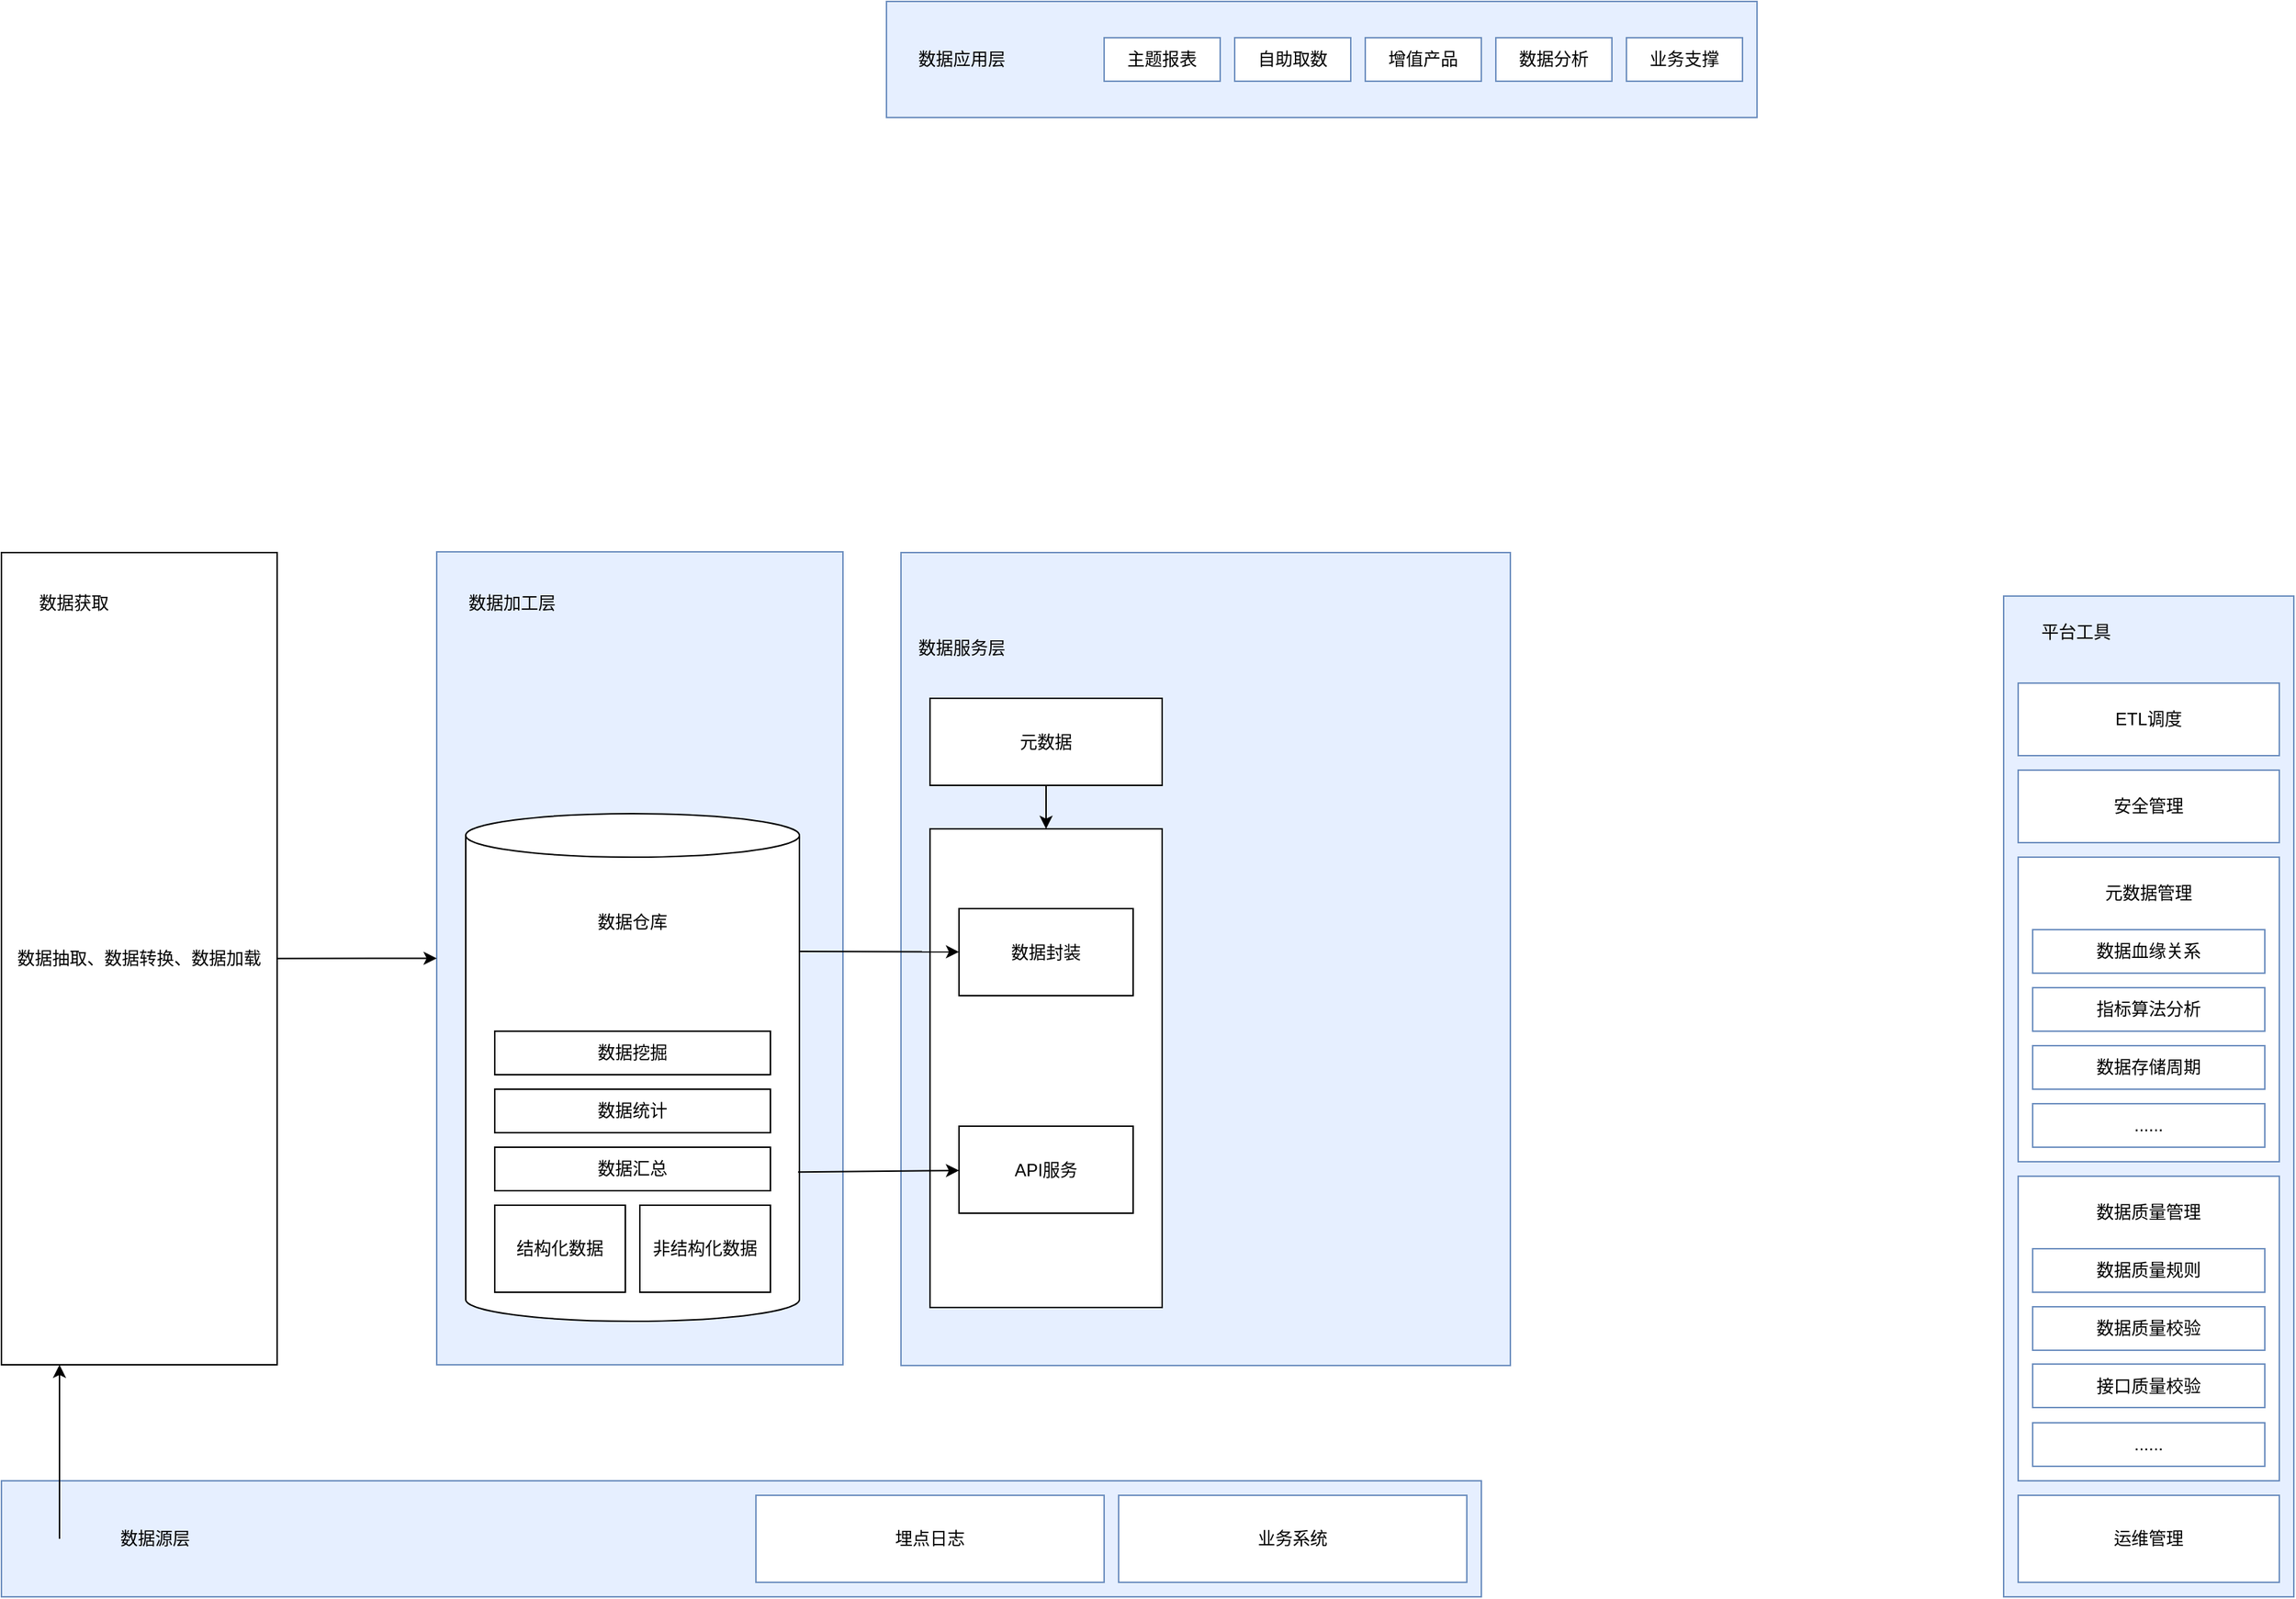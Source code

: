 <mxfile version="21.3.7" type="github">
  <diagram name="第 1 页" id="-9Hubtrp--wDXN0rCE-y">
    <mxGraphModel dx="2261" dy="1909" grid="1" gridSize="10" guides="1" tooltips="1" connect="1" arrows="1" fold="1" page="1" pageScale="1" pageWidth="827" pageHeight="1169" math="0" shadow="0">
      <root>
        <mxCell id="0" />
        <mxCell id="1" parent="0" />
        <mxCell id="ug66OBfkn0VU2JA4BtyB-3" value="" style="rounded=0;whiteSpace=wrap;html=1;fillColor=#E6EFFF;strokeColor=#6C8EBF;" vertex="1" parent="1">
          <mxGeometry y="9.5" width="280" height="560.5" as="geometry" />
        </mxCell>
        <mxCell id="ug66OBfkn0VU2JA4BtyB-4" value="数据加工层" style="text;html=1;strokeColor=none;fillColor=none;align=left;verticalAlign=middle;whiteSpace=wrap;rounded=0;" vertex="1" parent="1">
          <mxGeometry x="20" y="29.5" width="80" height="30" as="geometry" />
        </mxCell>
        <mxCell id="ug66OBfkn0VU2JA4BtyB-8" value="" style="rounded=0;whiteSpace=wrap;html=1;fillColor=#E6EFFF;strokeColor=#6C8EBF;" vertex="1" parent="1">
          <mxGeometry x="-300" y="650" width="1020" height="80" as="geometry" />
        </mxCell>
        <mxCell id="ug66OBfkn0VU2JA4BtyB-9" value="埋点日志" style="rounded=0;whiteSpace=wrap;html=1;strokeColor=#6C8EBF;" vertex="1" parent="1">
          <mxGeometry x="220" y="660" width="240" height="60" as="geometry" />
        </mxCell>
        <mxCell id="ug66OBfkn0VU2JA4BtyB-10" value="业务系统" style="rounded=0;whiteSpace=wrap;html=1;strokeColor=#6C8EBF;" vertex="1" parent="1">
          <mxGeometry x="470" y="660" width="240" height="60" as="geometry" />
        </mxCell>
        <mxCell id="ug66OBfkn0VU2JA4BtyB-11" value="" style="rounded=0;whiteSpace=wrap;html=1;fillColor=#E6EFFF;strokeColor=#6C8EBF;" vertex="1" parent="1">
          <mxGeometry x="320" y="10" width="420" height="560.5" as="geometry" />
        </mxCell>
        <mxCell id="ug66OBfkn0VU2JA4BtyB-12" value="数据服务层" style="text;html=1;strokeColor=none;fillColor=none;align=left;verticalAlign=middle;whiteSpace=wrap;rounded=0;" vertex="1" parent="1">
          <mxGeometry x="330" y="60.5" width="80" height="30" as="geometry" />
        </mxCell>
        <mxCell id="ug66OBfkn0VU2JA4BtyB-14" value="" style="rounded=0;whiteSpace=wrap;html=1;fillColor=#E6EFFF;strokeColor=#6C8EBF;" vertex="1" parent="1">
          <mxGeometry x="1080" y="40" width="200" height="690" as="geometry" />
        </mxCell>
        <mxCell id="ug66OBfkn0VU2JA4BtyB-15" value="平台工具" style="text;html=1;strokeColor=none;fillColor=none;align=center;verticalAlign=middle;whiteSpace=wrap;rounded=0;" vertex="1" parent="1">
          <mxGeometry x="1090" y="50" width="80" height="30" as="geometry" />
        </mxCell>
        <mxCell id="ug66OBfkn0VU2JA4BtyB-16" value="" style="rounded=0;whiteSpace=wrap;html=1;strokeColor=#6C8EBF;" vertex="1" parent="1">
          <mxGeometry x="1090" y="100" width="180" height="50" as="geometry" />
        </mxCell>
        <mxCell id="ug66OBfkn0VU2JA4BtyB-17" value="" style="rounded=0;whiteSpace=wrap;html=1;strokeColor=#6C8EBF;" vertex="1" parent="1">
          <mxGeometry x="1090" y="440" width="180" height="210" as="geometry" />
        </mxCell>
        <mxCell id="ug66OBfkn0VU2JA4BtyB-18" value="运维管理" style="rounded=0;whiteSpace=wrap;html=1;strokeColor=#6C8EBF;" vertex="1" parent="1">
          <mxGeometry x="1090" y="660" width="180" height="60" as="geometry" />
        </mxCell>
        <mxCell id="ug66OBfkn0VU2JA4BtyB-19" value="数据质量规则" style="rounded=0;whiteSpace=wrap;html=1;strokeColor=#6C8EBF;" vertex="1" parent="1">
          <mxGeometry x="1100" y="490" width="160" height="30" as="geometry" />
        </mxCell>
        <mxCell id="ug66OBfkn0VU2JA4BtyB-20" value="接口质量校验" style="rounded=0;whiteSpace=wrap;html=1;strokeColor=#6C8EBF;" vertex="1" parent="1">
          <mxGeometry x="1100" y="569.5" width="160" height="30" as="geometry" />
        </mxCell>
        <mxCell id="ug66OBfkn0VU2JA4BtyB-21" value="数据质量校验" style="rounded=0;whiteSpace=wrap;html=1;strokeColor=#6C8EBF;" vertex="1" parent="1">
          <mxGeometry x="1100" y="530" width="160" height="30" as="geometry" />
        </mxCell>
        <mxCell id="ug66OBfkn0VU2JA4BtyB-22" value="......" style="rounded=0;whiteSpace=wrap;html=1;strokeColor=#6C8EBF;" vertex="1" parent="1">
          <mxGeometry x="1100" y="610" width="160" height="30" as="geometry" />
        </mxCell>
        <mxCell id="ug66OBfkn0VU2JA4BtyB-23" value="数据质量管理" style="text;html=1;strokeColor=#FFFFFF;fillColor=none;align=center;verticalAlign=middle;whiteSpace=wrap;rounded=0;" vertex="1" parent="1">
          <mxGeometry x="1100" y="450" width="160" height="30" as="geometry" />
        </mxCell>
        <mxCell id="ug66OBfkn0VU2JA4BtyB-24" value="" style="rounded=0;whiteSpace=wrap;html=1;strokeColor=#6C8EBF;" vertex="1" parent="1">
          <mxGeometry x="1090" y="220" width="180" height="210" as="geometry" />
        </mxCell>
        <mxCell id="ug66OBfkn0VU2JA4BtyB-25" value="......" style="rounded=0;whiteSpace=wrap;html=1;strokeColor=#6C8EBF;" vertex="1" parent="1">
          <mxGeometry x="1100" y="390" width="160" height="30" as="geometry" />
        </mxCell>
        <mxCell id="ug66OBfkn0VU2JA4BtyB-26" value="数据存储周期" style="rounded=0;whiteSpace=wrap;html=1;strokeColor=#6C8EBF;" vertex="1" parent="1">
          <mxGeometry x="1100" y="350" width="160" height="30" as="geometry" />
        </mxCell>
        <mxCell id="ug66OBfkn0VU2JA4BtyB-27" value="指标算法分析" style="rounded=0;whiteSpace=wrap;html=1;strokeColor=#6C8EBF;" vertex="1" parent="1">
          <mxGeometry x="1100" y="310" width="160" height="30" as="geometry" />
        </mxCell>
        <mxCell id="ug66OBfkn0VU2JA4BtyB-28" value="数据血缘关系" style="rounded=0;whiteSpace=wrap;html=1;strokeColor=#6C8EBF;" vertex="1" parent="1">
          <mxGeometry x="1100" y="270" width="160" height="30" as="geometry" />
        </mxCell>
        <mxCell id="ug66OBfkn0VU2JA4BtyB-29" value="元数据管理" style="text;html=1;strokeColor=#FFFFFF;fillColor=none;align=center;verticalAlign=middle;whiteSpace=wrap;rounded=0;" vertex="1" parent="1">
          <mxGeometry x="1100" y="230" width="160" height="30" as="geometry" />
        </mxCell>
        <mxCell id="ug66OBfkn0VU2JA4BtyB-30" value="ETL调度" style="text;html=1;strokeColor=#FFFFFF;fillColor=none;align=center;verticalAlign=middle;whiteSpace=wrap;rounded=0;" vertex="1" parent="1">
          <mxGeometry x="1100" y="110" width="160" height="30" as="geometry" />
        </mxCell>
        <mxCell id="ug66OBfkn0VU2JA4BtyB-32" value="数据源层" style="text;html=1;strokeColor=none;fillColor=none;align=left;verticalAlign=middle;whiteSpace=wrap;rounded=0;" vertex="1" parent="1">
          <mxGeometry x="-220" y="675" width="60" height="30" as="geometry" />
        </mxCell>
        <mxCell id="ug66OBfkn0VU2JA4BtyB-33" value="" style="rounded=0;whiteSpace=wrap;html=1;fillColor=#E6EFFF;strokeColor=#6C8EBF;" vertex="1" parent="1">
          <mxGeometry x="310" y="-370" width="600" height="80" as="geometry" />
        </mxCell>
        <mxCell id="ug66OBfkn0VU2JA4BtyB-34" value="数据应用层" style="text;html=1;strokeColor=none;fillColor=none;align=left;verticalAlign=middle;whiteSpace=wrap;rounded=0;" vertex="1" parent="1">
          <mxGeometry x="330" y="-345" width="80" height="30" as="geometry" />
        </mxCell>
        <mxCell id="ug66OBfkn0VU2JA4BtyB-35" value="主题报表" style="rounded=0;whiteSpace=wrap;html=1;strokeColor=#6C8EBF;" vertex="1" parent="1">
          <mxGeometry x="460" y="-345" width="80" height="30" as="geometry" />
        </mxCell>
        <mxCell id="ug66OBfkn0VU2JA4BtyB-36" value="自助取数" style="rounded=0;whiteSpace=wrap;html=1;strokeColor=#6C8EBF;" vertex="1" parent="1">
          <mxGeometry x="550" y="-345" width="80" height="30" as="geometry" />
        </mxCell>
        <mxCell id="ug66OBfkn0VU2JA4BtyB-37" value="增值产品" style="rounded=0;whiteSpace=wrap;html=1;strokeColor=#6C8EBF;" vertex="1" parent="1">
          <mxGeometry x="640" y="-345" width="80" height="30" as="geometry" />
        </mxCell>
        <mxCell id="ug66OBfkn0VU2JA4BtyB-38" value="数据分析" style="rounded=0;whiteSpace=wrap;html=1;strokeColor=#6C8EBF;" vertex="1" parent="1">
          <mxGeometry x="730" y="-345" width="80" height="30" as="geometry" />
        </mxCell>
        <mxCell id="ug66OBfkn0VU2JA4BtyB-39" value="业务支撑" style="rounded=0;whiteSpace=wrap;html=1;strokeColor=#6C8EBF;" vertex="1" parent="1">
          <mxGeometry x="820" y="-345" width="80" height="30" as="geometry" />
        </mxCell>
        <mxCell id="ug66OBfkn0VU2JA4BtyB-40" value="" style="rounded=0;whiteSpace=wrap;html=1;strokeColor=#6C8EBF;" vertex="1" parent="1">
          <mxGeometry x="1090" y="160" width="180" height="50" as="geometry" />
        </mxCell>
        <mxCell id="ug66OBfkn0VU2JA4BtyB-41" value="安全管理" style="text;html=1;strokeColor=#FFFFFF;fillColor=none;align=center;verticalAlign=middle;whiteSpace=wrap;rounded=0;" vertex="1" parent="1">
          <mxGeometry x="1100" y="170" width="160" height="30" as="geometry" />
        </mxCell>
        <mxCell id="ug66OBfkn0VU2JA4BtyB-42" value="数据抽取、数据转换、数据加载" style="rounded=0;whiteSpace=wrap;html=1;" vertex="1" parent="1">
          <mxGeometry x="-300" y="10" width="190" height="560" as="geometry" />
        </mxCell>
        <mxCell id="ug66OBfkn0VU2JA4BtyB-44" value="" style="endArrow=classic;html=1;rounded=0;" edge="1" parent="1">
          <mxGeometry width="50" height="50" relative="1" as="geometry">
            <mxPoint x="-260" y="690" as="sourcePoint" />
            <mxPoint x="-260" y="570" as="targetPoint" />
          </mxGeometry>
        </mxCell>
        <mxCell id="ug66OBfkn0VU2JA4BtyB-47" value="" style="endArrow=classic;html=1;rounded=0;entryX=0;entryY=0.5;entryDx=0;entryDy=0;" edge="1" parent="1" source="ug66OBfkn0VU2JA4BtyB-42" target="ug66OBfkn0VU2JA4BtyB-3">
          <mxGeometry width="50" height="50" relative="1" as="geometry">
            <mxPoint x="-100" y="289.578" as="sourcePoint" />
            <mxPoint x="-80" y="270" as="targetPoint" />
          </mxGeometry>
        </mxCell>
        <mxCell id="ug66OBfkn0VU2JA4BtyB-48" value="" style="shape=cylinder3;whiteSpace=wrap;html=1;boundedLbl=1;backgroundOutline=1;size=15;" vertex="1" parent="1">
          <mxGeometry x="20" y="190" width="230" height="350" as="geometry" />
        </mxCell>
        <mxCell id="ug66OBfkn0VU2JA4BtyB-49" value="数据仓库" style="text;html=1;strokeColor=none;fillColor=none;align=center;verticalAlign=middle;whiteSpace=wrap;rounded=0;" vertex="1" parent="1">
          <mxGeometry x="105" y="250" width="60" height="30" as="geometry" />
        </mxCell>
        <mxCell id="ug66OBfkn0VU2JA4BtyB-50" value="数据获取" style="text;html=1;strokeColor=none;fillColor=none;align=center;verticalAlign=middle;whiteSpace=wrap;rounded=0;" vertex="1" parent="1">
          <mxGeometry x="-280" y="29.5" width="60" height="30" as="geometry" />
        </mxCell>
        <mxCell id="ug66OBfkn0VU2JA4BtyB-51" value="结构化数据" style="rounded=0;whiteSpace=wrap;html=1;" vertex="1" parent="1">
          <mxGeometry x="40" y="460" width="90" height="60" as="geometry" />
        </mxCell>
        <mxCell id="ug66OBfkn0VU2JA4BtyB-52" value="非结构化数据" style="rounded=0;whiteSpace=wrap;html=1;" vertex="1" parent="1">
          <mxGeometry x="140" y="460" width="90" height="60" as="geometry" />
        </mxCell>
        <mxCell id="ug66OBfkn0VU2JA4BtyB-53" value="数据汇总" style="rounded=0;whiteSpace=wrap;html=1;" vertex="1" parent="1">
          <mxGeometry x="40" y="420" width="190" height="30" as="geometry" />
        </mxCell>
        <mxCell id="ug66OBfkn0VU2JA4BtyB-54" value="数据挖掘" style="rounded=0;whiteSpace=wrap;html=1;" vertex="1" parent="1">
          <mxGeometry x="40" y="340" width="190" height="30" as="geometry" />
        </mxCell>
        <mxCell id="ug66OBfkn0VU2JA4BtyB-55" value="数据统计" style="rounded=0;whiteSpace=wrap;html=1;" vertex="1" parent="1">
          <mxGeometry x="40" y="380" width="190" height="30" as="geometry" />
        </mxCell>
        <mxCell id="ug66OBfkn0VU2JA4BtyB-56" value="元数据" style="rounded=0;whiteSpace=wrap;html=1;" vertex="1" parent="1">
          <mxGeometry x="340" y="110.5" width="160" height="60" as="geometry" />
        </mxCell>
        <mxCell id="ug66OBfkn0VU2JA4BtyB-60" value="" style="rounded=0;whiteSpace=wrap;html=1;" vertex="1" parent="1">
          <mxGeometry x="340" y="200.5" width="160" height="330" as="geometry" />
        </mxCell>
        <mxCell id="ug66OBfkn0VU2JA4BtyB-57" value="数据封装" style="rounded=0;whiteSpace=wrap;html=1;" vertex="1" parent="1">
          <mxGeometry x="360" y="255.5" width="120" height="60" as="geometry" />
        </mxCell>
        <mxCell id="ug66OBfkn0VU2JA4BtyB-58" value="API服务" style="rounded=0;whiteSpace=wrap;html=1;" vertex="1" parent="1">
          <mxGeometry x="360" y="405.5" width="120" height="60" as="geometry" />
        </mxCell>
        <mxCell id="ug66OBfkn0VU2JA4BtyB-61" value="" style="endArrow=classic;html=1;rounded=0;" edge="1" parent="1" source="ug66OBfkn0VU2JA4BtyB-56" target="ug66OBfkn0VU2JA4BtyB-60">
          <mxGeometry width="50" height="50" relative="1" as="geometry">
            <mxPoint x="200" y="170.5" as="sourcePoint" />
            <mxPoint x="250" y="120.5" as="targetPoint" />
          </mxGeometry>
        </mxCell>
        <mxCell id="ug66OBfkn0VU2JA4BtyB-62" value="" style="endArrow=classic;html=1;rounded=0;exitX=1;exitY=0;exitDx=0;exitDy=95;exitPerimeter=0;" edge="1" parent="1" source="ug66OBfkn0VU2JA4BtyB-48" target="ug66OBfkn0VU2JA4BtyB-57">
          <mxGeometry width="50" height="50" relative="1" as="geometry">
            <mxPoint x="220" y="280" as="sourcePoint" />
            <mxPoint x="270" y="230" as="targetPoint" />
          </mxGeometry>
        </mxCell>
        <mxCell id="ug66OBfkn0VU2JA4BtyB-63" value="" style="endArrow=classic;html=1;rounded=0;exitX=0.996;exitY=0.706;exitDx=0;exitDy=0;exitPerimeter=0;" edge="1" parent="1" source="ug66OBfkn0VU2JA4BtyB-48" target="ug66OBfkn0VU2JA4BtyB-58">
          <mxGeometry width="50" height="50" relative="1" as="geometry">
            <mxPoint x="290" y="460" as="sourcePoint" />
            <mxPoint x="340" y="410" as="targetPoint" />
          </mxGeometry>
        </mxCell>
      </root>
    </mxGraphModel>
  </diagram>
</mxfile>

